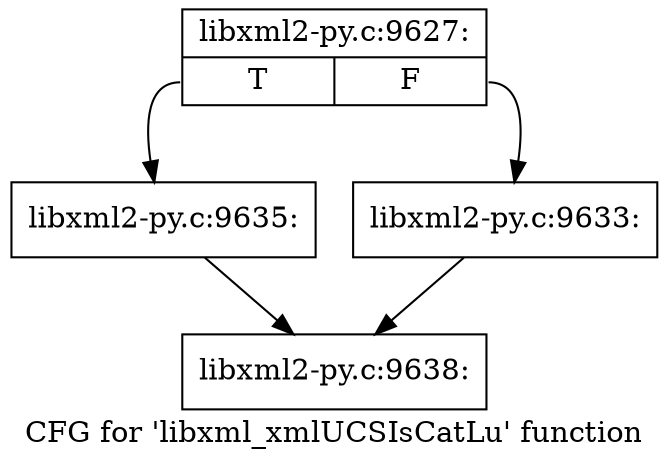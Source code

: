 digraph "CFG for 'libxml_xmlUCSIsCatLu' function" {
	label="CFG for 'libxml_xmlUCSIsCatLu' function";

	Node0x453d590 [shape=record,label="{libxml2-py.c:9627:|{<s0>T|<s1>F}}"];
	Node0x453d590:s0 -> Node0x4540440;
	Node0x453d590:s1 -> Node0x45403f0;
	Node0x45403f0 [shape=record,label="{libxml2-py.c:9633:}"];
	Node0x45403f0 -> Node0x453f050;
	Node0x4540440 [shape=record,label="{libxml2-py.c:9635:}"];
	Node0x4540440 -> Node0x453f050;
	Node0x453f050 [shape=record,label="{libxml2-py.c:9638:}"];
}
